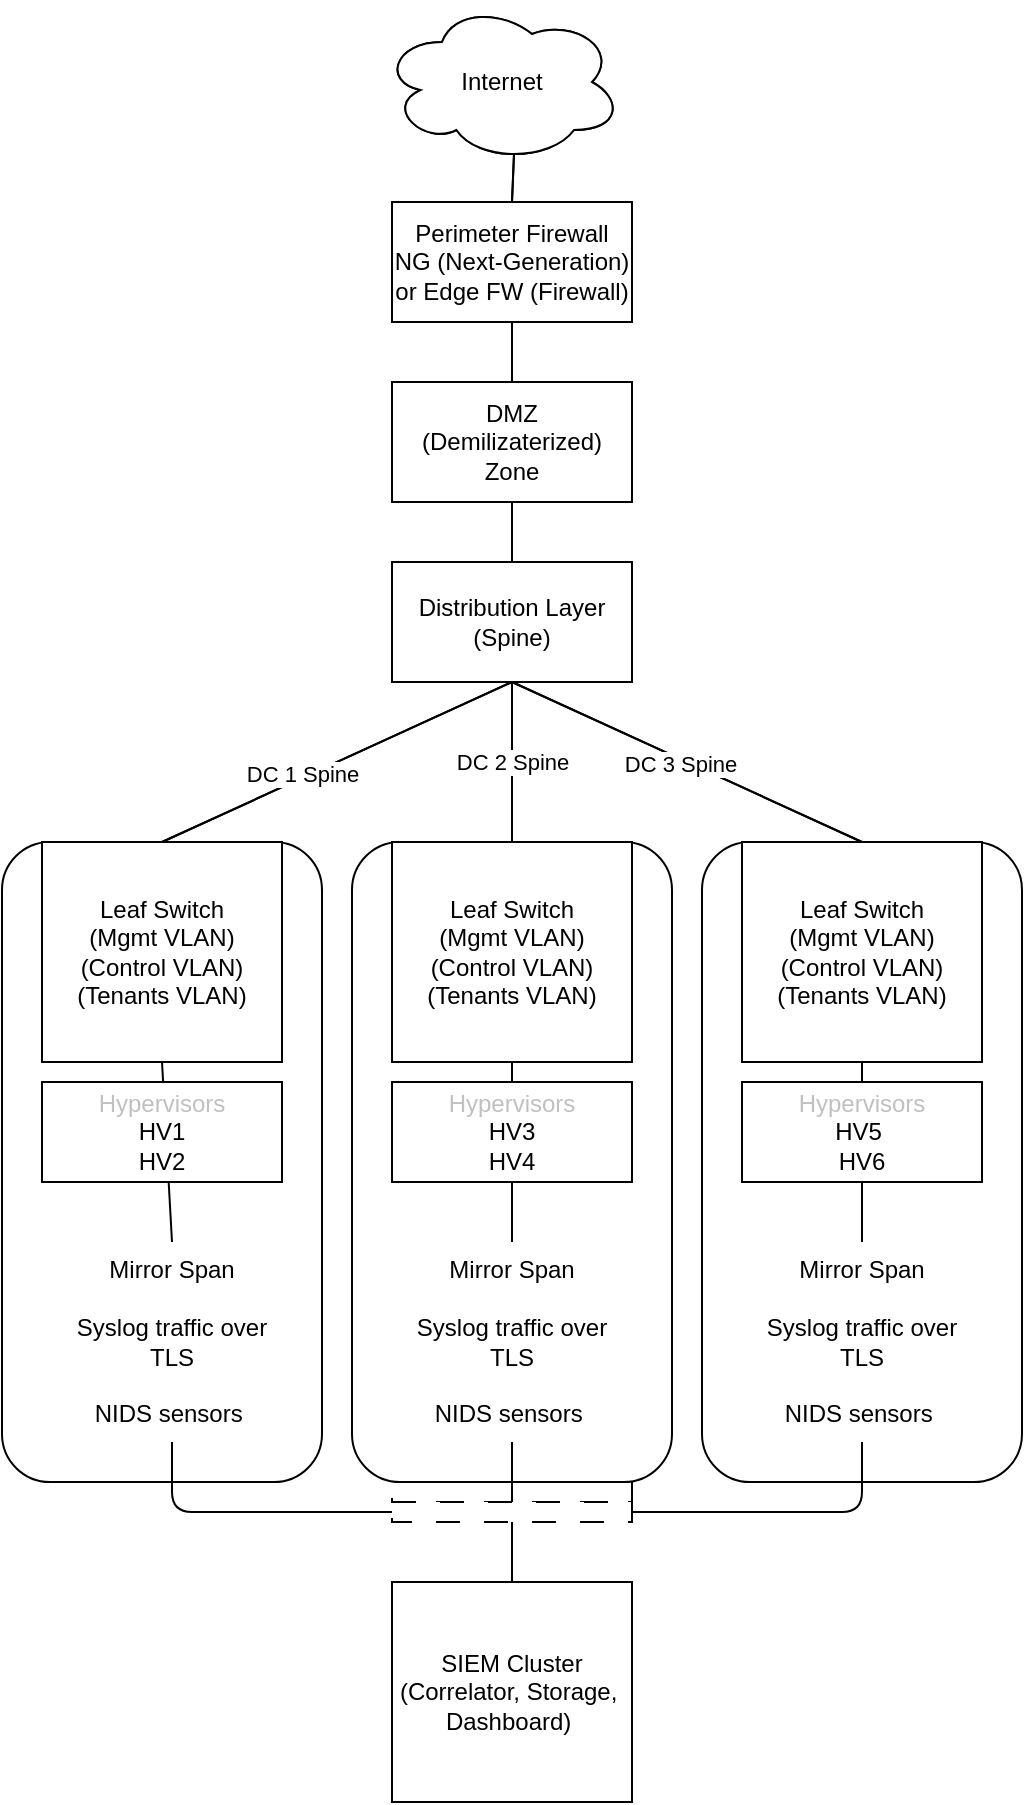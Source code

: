 <mxfile version="26.1.1">
  <diagram name="Page-1" id="5wHvyNIjZOyh4pv0h0P1">
    <mxGraphModel dx="680" dy="1811" grid="1" gridSize="10" guides="1" tooltips="1" connect="1" arrows="1" fold="1" page="1" pageScale="1" pageWidth="850" pageHeight="1100" math="0" shadow="0">
      <root>
        <mxCell id="0" />
        <mxCell id="1" parent="0" />
        <mxCell id="fNVbc_J-O4164ZBhq56O-49" style="edgeStyle=none;html=1;exitX=0.5;exitY=0;exitDx=0;exitDy=0;entryX=0.55;entryY=0.95;entryDx=0;entryDy=0;endArrow=none;endFill=0;entryPerimeter=0;" edge="1" parent="1" source="fNVbc_J-O4164ZBhq56O-51" target="fNVbc_J-O4164ZBhq56O-72">
          <mxGeometry relative="1" as="geometry">
            <mxPoint x="375" y="-230" as="targetPoint" />
          </mxGeometry>
        </mxCell>
        <mxCell id="fNVbc_J-O4164ZBhq56O-50" style="edgeStyle=none;html=1;exitX=0.5;exitY=1;exitDx=0;exitDy=0;entryX=0.5;entryY=0;entryDx=0;entryDy=0;endArrow=none;endFill=0;" edge="1" parent="1" source="fNVbc_J-O4164ZBhq56O-51" target="fNVbc_J-O4164ZBhq56O-53">
          <mxGeometry relative="1" as="geometry" />
        </mxCell>
        <mxCell id="fNVbc_J-O4164ZBhq56O-51" value="Perimeter Firewall&lt;div&gt;NG (Next-Generation) or Edge FW (Firewall)&lt;/div&gt;" style="rounded=0;whiteSpace=wrap;html=1;" vertex="1" parent="1">
          <mxGeometry x="315" y="-160" width="120" height="60" as="geometry" />
        </mxCell>
        <mxCell id="fNVbc_J-O4164ZBhq56O-52" style="edgeStyle=none;html=1;exitX=0.5;exitY=1;exitDx=0;exitDy=0;entryX=0.5;entryY=0;entryDx=0;entryDy=0;endArrow=none;endFill=0;" edge="1" parent="1" source="fNVbc_J-O4164ZBhq56O-53" target="fNVbc_J-O4164ZBhq56O-59">
          <mxGeometry relative="1" as="geometry" />
        </mxCell>
        <mxCell id="fNVbc_J-O4164ZBhq56O-53" value="DMZ (Demilizaterized) Zone" style="rounded=0;whiteSpace=wrap;html=1;" vertex="1" parent="1">
          <mxGeometry x="315" y="-70" width="120" height="60" as="geometry" />
        </mxCell>
        <mxCell id="fNVbc_J-O4164ZBhq56O-54" style="edgeStyle=none;html=1;exitX=0.5;exitY=1;exitDx=0;exitDy=0;entryX=0.5;entryY=0;entryDx=0;entryDy=0;endArrow=none;endFill=0;" edge="1" parent="1" source="fNVbc_J-O4164ZBhq56O-59" target="fNVbc_J-O4164ZBhq56O-61">
          <mxGeometry relative="1" as="geometry" />
        </mxCell>
        <mxCell id="fNVbc_J-O4164ZBhq56O-55" value="DC 1 Spine" style="edgeLabel;html=1;align=center;verticalAlign=middle;resizable=0;points=[];" vertex="1" connectable="0" parent="fNVbc_J-O4164ZBhq56O-54">
          <mxGeometry x="0.194" y="-2" relative="1" as="geometry">
            <mxPoint as="offset" />
          </mxGeometry>
        </mxCell>
        <mxCell id="fNVbc_J-O4164ZBhq56O-56" value="DC 2 Spine" style="edgeStyle=none;html=1;exitX=0.5;exitY=1;exitDx=0;exitDy=0;entryX=0.5;entryY=0;entryDx=0;entryDy=0;endArrow=none;endFill=0;" edge="1" parent="1" source="fNVbc_J-O4164ZBhq56O-59" target="fNVbc_J-O4164ZBhq56O-63">
          <mxGeometry relative="1" as="geometry" />
        </mxCell>
        <mxCell id="fNVbc_J-O4164ZBhq56O-57" style="edgeStyle=none;html=1;exitX=0.5;exitY=1;exitDx=0;exitDy=0;entryX=0.5;entryY=0;entryDx=0;entryDy=0;endArrow=none;endFill=0;" edge="1" parent="1" source="fNVbc_J-O4164ZBhq56O-59" target="fNVbc_J-O4164ZBhq56O-65">
          <mxGeometry relative="1" as="geometry">
            <Array as="points" />
          </mxGeometry>
        </mxCell>
        <mxCell id="fNVbc_J-O4164ZBhq56O-58" value="DC 3 Spine" style="edgeLabel;html=1;align=center;verticalAlign=middle;resizable=0;points=[];" vertex="1" connectable="0" parent="fNVbc_J-O4164ZBhq56O-57">
          <mxGeometry x="-0.026" y="-2" relative="1" as="geometry">
            <mxPoint as="offset" />
          </mxGeometry>
        </mxCell>
        <mxCell id="fNVbc_J-O4164ZBhq56O-59" value="Distribution Layer (Spine)" style="rounded=0;whiteSpace=wrap;html=1;" vertex="1" parent="1">
          <mxGeometry x="315" y="20" width="120" height="60" as="geometry" />
        </mxCell>
        <mxCell id="fNVbc_J-O4164ZBhq56O-61" value="Leaf Switch&lt;div&gt;(Mgmt VLAN)&lt;/div&gt;&lt;div&gt;(Control VLAN)&lt;/div&gt;&lt;div&gt;(Tenants VLAN)&lt;/div&gt;" style="rounded=0;whiteSpace=wrap;html=1;" vertex="1" parent="1">
          <mxGeometry x="140" y="160" width="120" height="110" as="geometry" />
        </mxCell>
        <mxCell id="fNVbc_J-O4164ZBhq56O-62" style="edgeStyle=none;html=1;exitX=0.5;exitY=1;exitDx=0;exitDy=0;entryX=0.5;entryY=0;entryDx=0;entryDy=0;endArrow=none;endFill=0;" edge="1" parent="1" source="fNVbc_J-O4164ZBhq56O-63" target="fNVbc_J-O4164ZBhq56O-67">
          <mxGeometry relative="1" as="geometry" />
        </mxCell>
        <mxCell id="fNVbc_J-O4164ZBhq56O-63" value="Leaf Switch&lt;div&gt;&lt;div&gt;(Mgmt VLAN)&lt;/div&gt;&lt;div&gt;(Control VLAN)&lt;/div&gt;&lt;div&gt;(Tenants VLAN)&lt;/div&gt;&lt;/div&gt;" style="rounded=0;whiteSpace=wrap;html=1;" vertex="1" parent="1">
          <mxGeometry x="315" y="160" width="120" height="110" as="geometry" />
        </mxCell>
        <mxCell id="fNVbc_J-O4164ZBhq56O-65" value="Leaf Switch&lt;div&gt;&lt;div&gt;(Mgmt VLAN)&lt;/div&gt;&lt;div&gt;(Control VLAN)&lt;/div&gt;&lt;div&gt;(Tenants VLAN)&lt;/div&gt;&lt;/div&gt;" style="rounded=0;whiteSpace=wrap;html=1;" vertex="1" parent="1">
          <mxGeometry x="490" y="160" width="120" height="110" as="geometry" />
        </mxCell>
        <mxCell id="fNVbc_J-O4164ZBhq56O-66" style="edgeStyle=none;html=1;exitX=0.5;exitY=1;exitDx=0;exitDy=0;entryX=0.5;entryY=0;entryDx=0;entryDy=0;endArrow=none;endFill=0;" edge="1" parent="1" source="fNVbc_J-O4164ZBhq56O-67" target="fNVbc_J-O4164ZBhq56O-68">
          <mxGeometry relative="1" as="geometry" />
        </mxCell>
        <mxCell id="fNVbc_J-O4164ZBhq56O-67" value="&lt;div&gt;Mirror Span&lt;/div&gt;&lt;div&gt;&lt;br&gt;&lt;/div&gt;Syslog traffic over TLS&lt;div&gt;&lt;br&gt;&lt;/div&gt;&lt;div&gt;NIDS sensors&lt;span style=&quot;background-color: transparent;&quot;&gt;&amp;nbsp;&lt;/span&gt;&lt;/div&gt;" style="rounded=0;whiteSpace=wrap;html=1;dashed=1;dashPattern=12 12;" vertex="1" parent="1">
          <mxGeometry x="315" y="360" width="120" height="130" as="geometry" />
        </mxCell>
        <mxCell id="fNVbc_J-O4164ZBhq56O-68" value="SIEM Cluster (Correlator, Storage,&amp;nbsp; Dashboard)&amp;nbsp;" style="rounded=0;whiteSpace=wrap;html=1;" vertex="1" parent="1">
          <mxGeometry x="315" y="530" width="120" height="110" as="geometry" />
        </mxCell>
        <mxCell id="fNVbc_J-O4164ZBhq56O-69" value="HV1/ HV2" style="rounded=0;whiteSpace=wrap;html=1;" vertex="1" parent="1">
          <mxGeometry x="140" y="280" width="120" height="30" as="geometry" />
        </mxCell>
        <mxCell id="fNVbc_J-O4164ZBhq56O-70" value="HV3/ HV4" style="rounded=0;whiteSpace=wrap;html=1;" vertex="1" parent="1">
          <mxGeometry x="315" y="280" width="120" height="30" as="geometry" />
        </mxCell>
        <mxCell id="fNVbc_J-O4164ZBhq56O-71" value="HV5/ HV6" style="rounded=0;whiteSpace=wrap;html=1;" vertex="1" parent="1">
          <mxGeometry x="490" y="280" width="120" height="30" as="geometry" />
        </mxCell>
        <mxCell id="fNVbc_J-O4164ZBhq56O-72" value="Internet" style="ellipse;shape=cloud;whiteSpace=wrap;html=1;" vertex="1" parent="1">
          <mxGeometry x="310" y="-260" width="120" height="80" as="geometry" />
        </mxCell>
        <mxCell id="fNVbc_J-O4164ZBhq56O-73" value="" style="rounded=1;whiteSpace=wrap;html=1;" vertex="1" parent="1">
          <mxGeometry x="470" y="160" width="160" height="320" as="geometry" />
        </mxCell>
        <mxCell id="fNVbc_J-O4164ZBhq56O-74" value="" style="rounded=1;whiteSpace=wrap;html=1;" vertex="1" parent="1">
          <mxGeometry x="295" y="160" width="160" height="320" as="geometry" />
        </mxCell>
        <mxCell id="fNVbc_J-O4164ZBhq56O-75" value="" style="rounded=1;whiteSpace=wrap;html=1;" vertex="1" parent="1">
          <mxGeometry x="120" y="160" width="160" height="320" as="geometry" />
        </mxCell>
        <mxCell id="fNVbc_J-O4164ZBhq56O-76" style="edgeStyle=none;html=1;exitX=0.5;exitY=0;exitDx=0;exitDy=0;entryX=0.55;entryY=0.95;entryDx=0;entryDy=0;endArrow=none;endFill=0;entryPerimeter=0;" edge="1" parent="1" source="fNVbc_J-O4164ZBhq56O-78" target="fNVbc_J-O4164ZBhq56O-98">
          <mxGeometry relative="1" as="geometry">
            <mxPoint x="375" y="-230" as="targetPoint" />
          </mxGeometry>
        </mxCell>
        <mxCell id="fNVbc_J-O4164ZBhq56O-77" style="edgeStyle=none;html=1;exitX=0.5;exitY=1;exitDx=0;exitDy=0;entryX=0.5;entryY=0;entryDx=0;entryDy=0;endArrow=none;endFill=0;" edge="1" parent="1" source="fNVbc_J-O4164ZBhq56O-78" target="fNVbc_J-O4164ZBhq56O-80">
          <mxGeometry relative="1" as="geometry" />
        </mxCell>
        <mxCell id="fNVbc_J-O4164ZBhq56O-78" value="Perimeter Firewall&lt;div&gt;NG (Next-Generation) or Edge FW (Firewall)&lt;/div&gt;" style="rounded=0;whiteSpace=wrap;html=1;" vertex="1" parent="1">
          <mxGeometry x="315" y="-160" width="120" height="60" as="geometry" />
        </mxCell>
        <mxCell id="fNVbc_J-O4164ZBhq56O-79" style="edgeStyle=none;html=1;exitX=0.5;exitY=1;exitDx=0;exitDy=0;entryX=0.5;entryY=0;entryDx=0;entryDy=0;endArrow=none;endFill=0;" edge="1" parent="1" source="fNVbc_J-O4164ZBhq56O-80" target="fNVbc_J-O4164ZBhq56O-86">
          <mxGeometry relative="1" as="geometry" />
        </mxCell>
        <mxCell id="fNVbc_J-O4164ZBhq56O-80" value="DMZ (Demilizaterized) Zone" style="rounded=0;whiteSpace=wrap;html=1;" vertex="1" parent="1">
          <mxGeometry x="315" y="-70" width="120" height="60" as="geometry" />
        </mxCell>
        <mxCell id="fNVbc_J-O4164ZBhq56O-81" style="edgeStyle=none;html=1;exitX=0.5;exitY=1;exitDx=0;exitDy=0;entryX=0.5;entryY=0;entryDx=0;entryDy=0;endArrow=none;endFill=0;" edge="1" parent="1" source="fNVbc_J-O4164ZBhq56O-86" target="fNVbc_J-O4164ZBhq56O-89">
          <mxGeometry relative="1" as="geometry" />
        </mxCell>
        <mxCell id="fNVbc_J-O4164ZBhq56O-82" value="DC 1 Spine" style="edgeLabel;html=1;align=center;verticalAlign=middle;resizable=0;points=[];" vertex="1" connectable="0" parent="fNVbc_J-O4164ZBhq56O-81">
          <mxGeometry x="0.194" y="-2" relative="1" as="geometry">
            <mxPoint as="offset" />
          </mxGeometry>
        </mxCell>
        <mxCell id="fNVbc_J-O4164ZBhq56O-83" value="DC 2 Spine" style="edgeStyle=none;html=1;exitX=0.5;exitY=1;exitDx=0;exitDy=0;entryX=0.5;entryY=0;entryDx=0;entryDy=0;endArrow=none;endFill=0;" edge="1" parent="1" source="fNVbc_J-O4164ZBhq56O-86" target="fNVbc_J-O4164ZBhq56O-91">
          <mxGeometry relative="1" as="geometry" />
        </mxCell>
        <mxCell id="fNVbc_J-O4164ZBhq56O-84" style="edgeStyle=none;html=1;exitX=0.5;exitY=1;exitDx=0;exitDy=0;entryX=0.5;entryY=0;entryDx=0;entryDy=0;endArrow=none;endFill=0;" edge="1" parent="1" source="fNVbc_J-O4164ZBhq56O-86" target="fNVbc_J-O4164ZBhq56O-93">
          <mxGeometry relative="1" as="geometry">
            <Array as="points" />
          </mxGeometry>
        </mxCell>
        <mxCell id="fNVbc_J-O4164ZBhq56O-85" value="DC 3 Spine" style="edgeLabel;html=1;align=center;verticalAlign=middle;resizable=0;points=[];" vertex="1" connectable="0" parent="fNVbc_J-O4164ZBhq56O-84">
          <mxGeometry x="-0.026" y="-2" relative="1" as="geometry">
            <mxPoint as="offset" />
          </mxGeometry>
        </mxCell>
        <mxCell id="fNVbc_J-O4164ZBhq56O-86" value="Distribution Layer (Spine)" style="rounded=0;whiteSpace=wrap;html=1;" vertex="1" parent="1">
          <mxGeometry x="315" y="20" width="120" height="60" as="geometry" />
        </mxCell>
        <mxCell id="fNVbc_J-O4164ZBhq56O-87" style="edgeStyle=orthogonalEdgeStyle;html=1;exitX=0.5;exitY=1;exitDx=0;exitDy=0;entryX=0;entryY=0.5;entryDx=0;entryDy=0;endArrow=none;endFill=0;" edge="1" parent="1" source="fNVbc_J-O4164ZBhq56O-99" target="fNVbc_J-O4164ZBhq56O-95">
          <mxGeometry relative="1" as="geometry">
            <mxPoint x="230" y="470" as="targetPoint" />
          </mxGeometry>
        </mxCell>
        <mxCell id="fNVbc_J-O4164ZBhq56O-88" style="edgeStyle=none;html=1;exitX=0.5;exitY=1;exitDx=0;exitDy=0;entryX=0.5;entryY=0;entryDx=0;entryDy=0;endArrow=none;endFill=0;" edge="1" parent="1" source="fNVbc_J-O4164ZBhq56O-89" target="fNVbc_J-O4164ZBhq56O-99">
          <mxGeometry relative="1" as="geometry" />
        </mxCell>
        <mxCell id="fNVbc_J-O4164ZBhq56O-89" value="Leaf Switch&lt;div&gt;(Mgmt VLAN)&lt;/div&gt;&lt;div&gt;(Control VLAN)&lt;/div&gt;&lt;div&gt;(Tenants VLAN)&lt;/div&gt;" style="rounded=0;whiteSpace=wrap;html=1;" vertex="1" parent="1">
          <mxGeometry x="140" y="160" width="120" height="110" as="geometry" />
        </mxCell>
        <mxCell id="fNVbc_J-O4164ZBhq56O-90" style="edgeStyle=none;html=1;exitX=0.5;exitY=1;exitDx=0;exitDy=0;entryX=0.5;entryY=0;entryDx=0;entryDy=0;endArrow=none;endFill=0;" edge="1" parent="1" source="fNVbc_J-O4164ZBhq56O-91" target="fNVbc_J-O4164ZBhq56O-103">
          <mxGeometry relative="1" as="geometry" />
        </mxCell>
        <mxCell id="fNVbc_J-O4164ZBhq56O-91" value="Leaf Switch&lt;div&gt;&lt;div&gt;(Mgmt VLAN)&lt;/div&gt;&lt;div&gt;(Control VLAN)&lt;/div&gt;&lt;div&gt;(Tenants VLAN)&lt;/div&gt;&lt;/div&gt;" style="rounded=0;whiteSpace=wrap;html=1;" vertex="1" parent="1">
          <mxGeometry x="315" y="160" width="120" height="110" as="geometry" />
        </mxCell>
        <mxCell id="fNVbc_J-O4164ZBhq56O-92" style="edgeStyle=orthogonalEdgeStyle;html=1;exitX=0.5;exitY=1;exitDx=0;exitDy=0;entryX=1;entryY=0.5;entryDx=0;entryDy=0;endArrow=none;endFill=0;" edge="1" parent="1" source="fNVbc_J-O4164ZBhq56O-101" target="fNVbc_J-O4164ZBhq56O-95">
          <mxGeometry relative="1" as="geometry" />
        </mxCell>
        <mxCell id="fNVbc_J-O4164ZBhq56O-93" value="Leaf Switch&lt;div&gt;&lt;div&gt;(Mgmt VLAN)&lt;/div&gt;&lt;div&gt;(Control VLAN)&lt;/div&gt;&lt;div&gt;(Tenants VLAN)&lt;/div&gt;&lt;/div&gt;" style="rounded=0;whiteSpace=wrap;html=1;" vertex="1" parent="1">
          <mxGeometry x="490" y="160" width="120" height="110" as="geometry" />
        </mxCell>
        <mxCell id="fNVbc_J-O4164ZBhq56O-94" style="edgeStyle=none;html=1;exitX=0.5;exitY=1;exitDx=0;exitDy=0;entryX=0.5;entryY=0;entryDx=0;entryDy=0;endArrow=none;endFill=0;" edge="1" parent="1" source="fNVbc_J-O4164ZBhq56O-95" target="fNVbc_J-O4164ZBhq56O-96">
          <mxGeometry relative="1" as="geometry" />
        </mxCell>
        <mxCell id="fNVbc_J-O4164ZBhq56O-95" value="" style="rounded=0;whiteSpace=wrap;html=1;dashed=1;dashPattern=12 12;" vertex="1" parent="1">
          <mxGeometry x="315" y="490" width="120" height="10" as="geometry" />
        </mxCell>
        <mxCell id="fNVbc_J-O4164ZBhq56O-96" value="SIEM Cluster (Correlator, Storage,&amp;nbsp; Dashboard)&amp;nbsp;" style="rounded=0;whiteSpace=wrap;html=1;" vertex="1" parent="1">
          <mxGeometry x="315" y="530" width="120" height="110" as="geometry" />
        </mxCell>
        <mxCell id="fNVbc_J-O4164ZBhq56O-97" value="&lt;div&gt;&lt;span style=&quot;color: rgb(192, 192, 192);&quot;&gt;Hypervisors&lt;/span&gt;&lt;/div&gt;HV3&lt;div&gt;HV4&lt;/div&gt;" style="rounded=0;whiteSpace=wrap;html=1;" vertex="1" parent="1">
          <mxGeometry x="315" y="280" width="120" height="50" as="geometry" />
        </mxCell>
        <mxCell id="fNVbc_J-O4164ZBhq56O-98" value="Internet" style="ellipse;shape=cloud;whiteSpace=wrap;html=1;" vertex="1" parent="1">
          <mxGeometry x="310" y="-260" width="120" height="80" as="geometry" />
        </mxCell>
        <mxCell id="fNVbc_J-O4164ZBhq56O-99" value="&lt;div&gt;&lt;font&gt;Mirror Span&lt;/font&gt;&lt;/div&gt;&lt;div&gt;&lt;font&gt;&lt;br&gt;&lt;/font&gt;&lt;/div&gt;&lt;span&gt;&lt;font&gt;Syslog traffic over TLS&lt;/font&gt;&lt;/span&gt;&lt;div&gt;&lt;font&gt;&lt;br&gt;&lt;/font&gt;&lt;/div&gt;&lt;div&gt;&lt;font&gt;NIDS sensors&lt;span style=&quot;background-color: transparent;&quot;&gt;&amp;nbsp;&lt;/span&gt;&lt;/font&gt;&lt;/div&gt;" style="text;html=1;align=center;verticalAlign=middle;whiteSpace=wrap;rounded=0;" vertex="1" parent="1">
          <mxGeometry x="150" y="360" width="110" height="100" as="geometry" />
        </mxCell>
        <mxCell id="fNVbc_J-O4164ZBhq56O-100" value="" style="edgeStyle=orthogonalEdgeStyle;html=1;exitX=0.5;exitY=1;exitDx=0;exitDy=0;entryX=0.5;entryY=0;entryDx=0;entryDy=0;endArrow=none;endFill=0;" edge="1" parent="1" source="fNVbc_J-O4164ZBhq56O-93" target="fNVbc_J-O4164ZBhq56O-101">
          <mxGeometry relative="1" as="geometry">
            <mxPoint x="550" y="270" as="sourcePoint" />
            <mxPoint x="435" y="485" as="targetPoint" />
          </mxGeometry>
        </mxCell>
        <mxCell id="fNVbc_J-O4164ZBhq56O-101" value="&lt;div&gt;&lt;font&gt;Mirror Span&lt;/font&gt;&lt;/div&gt;&lt;div&gt;&lt;font&gt;&lt;br&gt;&lt;/font&gt;&lt;/div&gt;&lt;span&gt;&lt;font&gt;Syslog traffic over TLS&lt;/font&gt;&lt;/span&gt;&lt;div&gt;&lt;font&gt;&lt;br&gt;&lt;/font&gt;&lt;/div&gt;&lt;div&gt;&lt;font&gt;NIDS sensors&lt;span style=&quot;background-color: transparent;&quot;&gt;&amp;nbsp;&lt;/span&gt;&lt;/font&gt;&lt;/div&gt;" style="text;html=1;align=center;verticalAlign=middle;whiteSpace=wrap;rounded=0;" vertex="1" parent="1">
          <mxGeometry x="495" y="360" width="110" height="100" as="geometry" />
        </mxCell>
        <mxCell id="fNVbc_J-O4164ZBhq56O-102" value="&lt;div&gt;&lt;span style=&quot;color: rgb(192, 192, 192);&quot;&gt;Hypervisors&lt;/span&gt;&lt;/div&gt;HV5&amp;nbsp;&lt;div&gt;&lt;span style=&quot;background-color: transparent;&quot;&gt;HV6&lt;/span&gt;&lt;/div&gt;" style="rounded=0;whiteSpace=wrap;html=1;" vertex="1" parent="1">
          <mxGeometry x="490" y="280" width="120" height="50" as="geometry" />
        </mxCell>
        <mxCell id="fNVbc_J-O4164ZBhq56O-103" value="&lt;div&gt;&lt;font&gt;Mirror Span&lt;/font&gt;&lt;/div&gt;&lt;div&gt;&lt;font&gt;&lt;br&gt;&lt;/font&gt;&lt;/div&gt;&lt;span&gt;&lt;font&gt;Syslog traffic over TLS&lt;/font&gt;&lt;/span&gt;&lt;div&gt;&lt;font&gt;&lt;br&gt;&lt;/font&gt;&lt;/div&gt;&lt;div&gt;&lt;font&gt;NIDS sensors&lt;span style=&quot;background-color: transparent;&quot;&gt;&amp;nbsp;&lt;/span&gt;&lt;/font&gt;&lt;/div&gt;" style="text;html=1;align=center;verticalAlign=middle;whiteSpace=wrap;rounded=0;" vertex="1" parent="1">
          <mxGeometry x="320" y="360" width="110" height="100" as="geometry" />
        </mxCell>
        <mxCell id="fNVbc_J-O4164ZBhq56O-104" style="edgeStyle=none;html=1;exitX=0.5;exitY=1;exitDx=0;exitDy=0;entryX=0.5;entryY=0;entryDx=0;entryDy=0;endArrow=none;endFill=0;" edge="1" parent="1" source="fNVbc_J-O4164ZBhq56O-103" target="fNVbc_J-O4164ZBhq56O-95">
          <mxGeometry relative="1" as="geometry" />
        </mxCell>
        <mxCell id="fNVbc_J-O4164ZBhq56O-105" value="&lt;div&gt;&lt;div&gt;&lt;span style=&quot;color: rgb(192, 192, 192);&quot;&gt;Hypervisors&lt;/span&gt;&lt;/div&gt;&lt;/div&gt;HV1&lt;div&gt;&lt;div&gt;HV2&lt;/div&gt;&lt;/div&gt;" style="rounded=0;whiteSpace=wrap;html=1;" vertex="1" parent="1">
          <mxGeometry x="140" y="280" width="120" height="50" as="geometry" />
        </mxCell>
      </root>
    </mxGraphModel>
  </diagram>
</mxfile>
